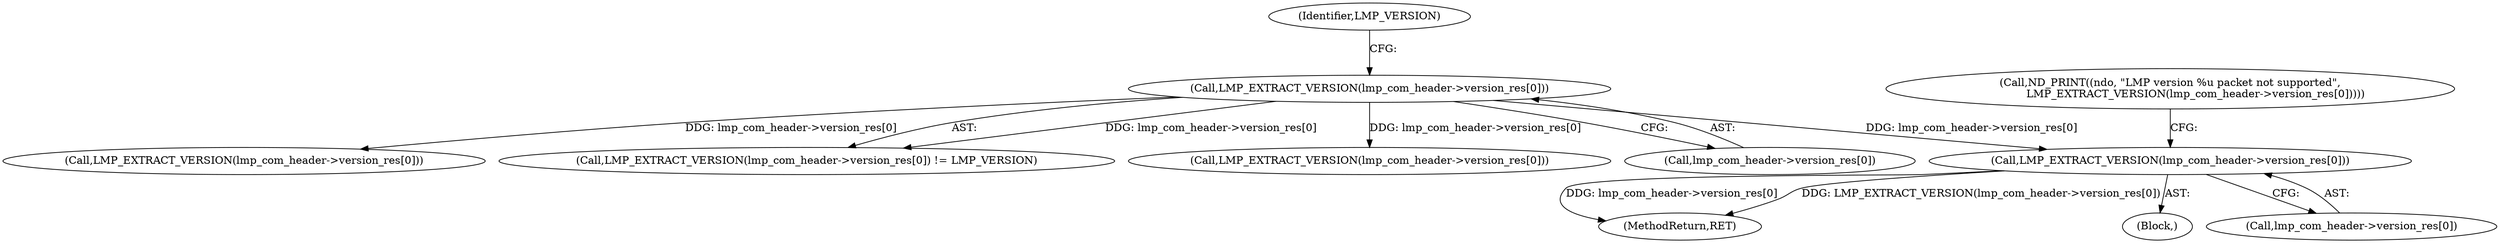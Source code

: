digraph "0_tcpdump_d97e94223720684c6aa740ff219e0d19426c2220@array" {
"1000154" [label="(Call,LMP_EXTRACT_VERSION(lmp_com_header->version_res[0]))"];
"1000141" [label="(Call,LMP_EXTRACT_VERSION(lmp_com_header->version_res[0]))"];
"1000174" [label="(Call,LMP_EXTRACT_VERSION(lmp_com_header->version_res[0]))"];
"1000140" [label="(Call,LMP_EXTRACT_VERSION(lmp_com_header->version_res[0]) != LMP_VERSION)"];
"1000147" [label="(Identifier,LMP_VERSION)"];
"1000201" [label="(Call,LMP_EXTRACT_VERSION(lmp_com_header->version_res[0]))"];
"1000142" [label="(Call,lmp_com_header->version_res[0])"];
"1001947" [label="(MethodReturn,RET)"];
"1000152" [label="(Block,)"];
"1000141" [label="(Call,LMP_EXTRACT_VERSION(lmp_com_header->version_res[0]))"];
"1000149" [label="(Call,ND_PRINT((ndo, \"LMP version %u packet not supported\",\n               LMP_EXTRACT_VERSION(lmp_com_header->version_res[0]))))"];
"1000155" [label="(Call,lmp_com_header->version_res[0])"];
"1000154" [label="(Call,LMP_EXTRACT_VERSION(lmp_com_header->version_res[0]))"];
"1000154" -> "1000152"  [label="AST: "];
"1000154" -> "1000155"  [label="CFG: "];
"1000155" -> "1000154"  [label="AST: "];
"1000149" -> "1000154"  [label="CFG: "];
"1000154" -> "1001947"  [label="DDG: lmp_com_header->version_res[0]"];
"1000154" -> "1001947"  [label="DDG: LMP_EXTRACT_VERSION(lmp_com_header->version_res[0])"];
"1000141" -> "1000154"  [label="DDG: lmp_com_header->version_res[0]"];
"1000141" -> "1000140"  [label="AST: "];
"1000141" -> "1000142"  [label="CFG: "];
"1000142" -> "1000141"  [label="AST: "];
"1000147" -> "1000141"  [label="CFG: "];
"1000141" -> "1000140"  [label="DDG: lmp_com_header->version_res[0]"];
"1000141" -> "1000174"  [label="DDG: lmp_com_header->version_res[0]"];
"1000141" -> "1000201"  [label="DDG: lmp_com_header->version_res[0]"];
}
